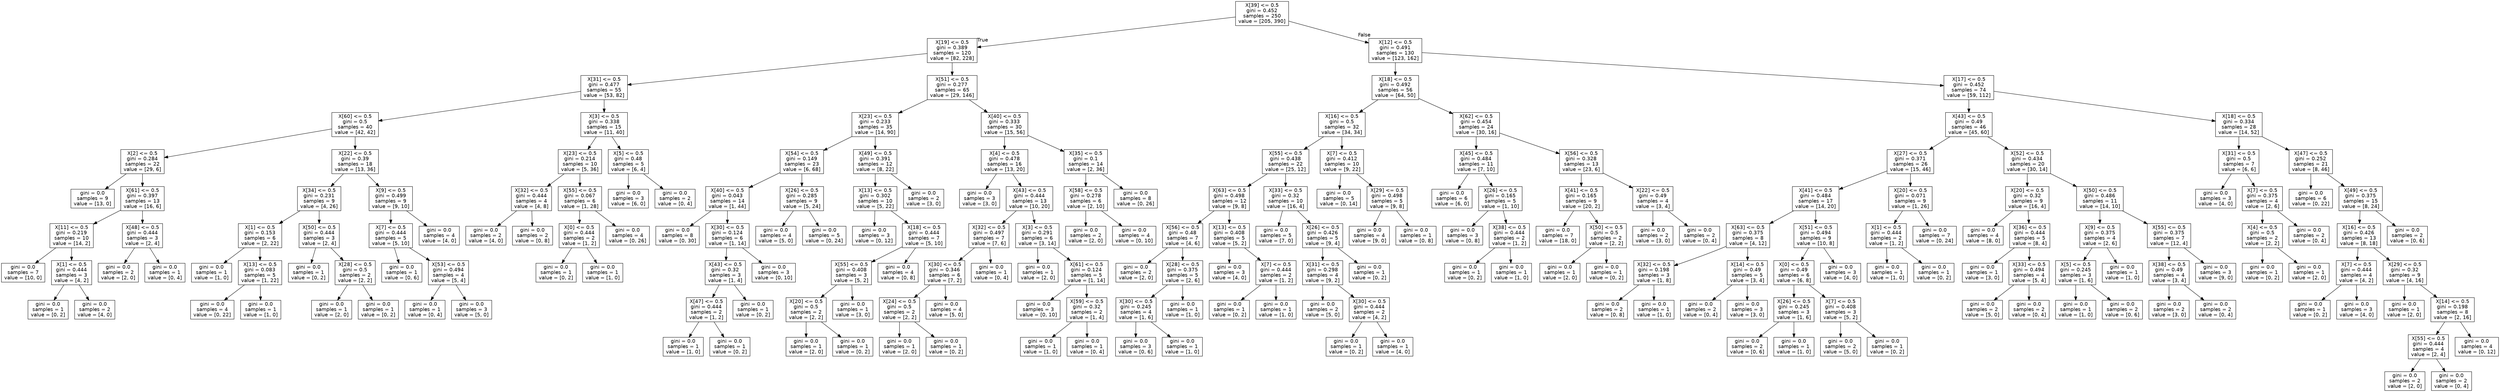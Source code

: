 digraph Tree {
node [shape=box, fontname="helvetica"] ;
edge [fontname="helvetica"] ;
0 [label="X[39] <= 0.5\ngini = 0.452\nsamples = 250\nvalue = [205, 390]"] ;
1 [label="X[19] <= 0.5\ngini = 0.389\nsamples = 120\nvalue = [82, 228]"] ;
0 -> 1 [labeldistance=2.5, labelangle=45, headlabel="True"] ;
2 [label="X[31] <= 0.5\ngini = 0.477\nsamples = 55\nvalue = [53, 82]"] ;
1 -> 2 ;
3 [label="X[60] <= 0.5\ngini = 0.5\nsamples = 40\nvalue = [42, 42]"] ;
2 -> 3 ;
4 [label="X[2] <= 0.5\ngini = 0.284\nsamples = 22\nvalue = [29, 6]"] ;
3 -> 4 ;
5 [label="gini = 0.0\nsamples = 9\nvalue = [13, 0]"] ;
4 -> 5 ;
6 [label="X[61] <= 0.5\ngini = 0.397\nsamples = 13\nvalue = [16, 6]"] ;
4 -> 6 ;
7 [label="X[11] <= 0.5\ngini = 0.219\nsamples = 10\nvalue = [14, 2]"] ;
6 -> 7 ;
8 [label="gini = 0.0\nsamples = 7\nvalue = [10, 0]"] ;
7 -> 8 ;
9 [label="X[1] <= 0.5\ngini = 0.444\nsamples = 3\nvalue = [4, 2]"] ;
7 -> 9 ;
10 [label="gini = 0.0\nsamples = 1\nvalue = [0, 2]"] ;
9 -> 10 ;
11 [label="gini = 0.0\nsamples = 2\nvalue = [4, 0]"] ;
9 -> 11 ;
12 [label="X[48] <= 0.5\ngini = 0.444\nsamples = 3\nvalue = [2, 4]"] ;
6 -> 12 ;
13 [label="gini = 0.0\nsamples = 2\nvalue = [2, 0]"] ;
12 -> 13 ;
14 [label="gini = 0.0\nsamples = 1\nvalue = [0, 4]"] ;
12 -> 14 ;
15 [label="X[22] <= 0.5\ngini = 0.39\nsamples = 18\nvalue = [13, 36]"] ;
3 -> 15 ;
16 [label="X[34] <= 0.5\ngini = 0.231\nsamples = 9\nvalue = [4, 26]"] ;
15 -> 16 ;
17 [label="X[1] <= 0.5\ngini = 0.153\nsamples = 6\nvalue = [2, 22]"] ;
16 -> 17 ;
18 [label="gini = 0.0\nsamples = 1\nvalue = [1, 0]"] ;
17 -> 18 ;
19 [label="X[13] <= 0.5\ngini = 0.083\nsamples = 5\nvalue = [1, 22]"] ;
17 -> 19 ;
20 [label="gini = 0.0\nsamples = 4\nvalue = [0, 22]"] ;
19 -> 20 ;
21 [label="gini = 0.0\nsamples = 1\nvalue = [1, 0]"] ;
19 -> 21 ;
22 [label="X[50] <= 0.5\ngini = 0.444\nsamples = 3\nvalue = [2, 4]"] ;
16 -> 22 ;
23 [label="gini = 0.0\nsamples = 1\nvalue = [0, 2]"] ;
22 -> 23 ;
24 [label="X[28] <= 0.5\ngini = 0.5\nsamples = 2\nvalue = [2, 2]"] ;
22 -> 24 ;
25 [label="gini = 0.0\nsamples = 1\nvalue = [2, 0]"] ;
24 -> 25 ;
26 [label="gini = 0.0\nsamples = 1\nvalue = [0, 2]"] ;
24 -> 26 ;
27 [label="X[9] <= 0.5\ngini = 0.499\nsamples = 9\nvalue = [9, 10]"] ;
15 -> 27 ;
28 [label="X[7] <= 0.5\ngini = 0.444\nsamples = 5\nvalue = [5, 10]"] ;
27 -> 28 ;
29 [label="gini = 0.0\nsamples = 1\nvalue = [0, 6]"] ;
28 -> 29 ;
30 [label="X[53] <= 0.5\ngini = 0.494\nsamples = 4\nvalue = [5, 4]"] ;
28 -> 30 ;
31 [label="gini = 0.0\nsamples = 1\nvalue = [0, 4]"] ;
30 -> 31 ;
32 [label="gini = 0.0\nsamples = 3\nvalue = [5, 0]"] ;
30 -> 32 ;
33 [label="gini = 0.0\nsamples = 4\nvalue = [4, 0]"] ;
27 -> 33 ;
34 [label="X[3] <= 0.5\ngini = 0.338\nsamples = 15\nvalue = [11, 40]"] ;
2 -> 34 ;
35 [label="X[23] <= 0.5\ngini = 0.214\nsamples = 10\nvalue = [5, 36]"] ;
34 -> 35 ;
36 [label="X[32] <= 0.5\ngini = 0.444\nsamples = 4\nvalue = [4, 8]"] ;
35 -> 36 ;
37 [label="gini = 0.0\nsamples = 2\nvalue = [4, 0]"] ;
36 -> 37 ;
38 [label="gini = 0.0\nsamples = 2\nvalue = [0, 8]"] ;
36 -> 38 ;
39 [label="X[55] <= 0.5\ngini = 0.067\nsamples = 6\nvalue = [1, 28]"] ;
35 -> 39 ;
40 [label="X[0] <= 0.5\ngini = 0.444\nsamples = 2\nvalue = [1, 2]"] ;
39 -> 40 ;
41 [label="gini = 0.0\nsamples = 1\nvalue = [0, 2]"] ;
40 -> 41 ;
42 [label="gini = 0.0\nsamples = 1\nvalue = [1, 0]"] ;
40 -> 42 ;
43 [label="gini = 0.0\nsamples = 4\nvalue = [0, 26]"] ;
39 -> 43 ;
44 [label="X[5] <= 0.5\ngini = 0.48\nsamples = 5\nvalue = [6, 4]"] ;
34 -> 44 ;
45 [label="gini = 0.0\nsamples = 3\nvalue = [6, 0]"] ;
44 -> 45 ;
46 [label="gini = 0.0\nsamples = 2\nvalue = [0, 4]"] ;
44 -> 46 ;
47 [label="X[51] <= 0.5\ngini = 0.277\nsamples = 65\nvalue = [29, 146]"] ;
1 -> 47 ;
48 [label="X[23] <= 0.5\ngini = 0.233\nsamples = 35\nvalue = [14, 90]"] ;
47 -> 48 ;
49 [label="X[54] <= 0.5\ngini = 0.149\nsamples = 23\nvalue = [6, 68]"] ;
48 -> 49 ;
50 [label="X[40] <= 0.5\ngini = 0.043\nsamples = 14\nvalue = [1, 44]"] ;
49 -> 50 ;
51 [label="gini = 0.0\nsamples = 8\nvalue = [0, 30]"] ;
50 -> 51 ;
52 [label="X[30] <= 0.5\ngini = 0.124\nsamples = 6\nvalue = [1, 14]"] ;
50 -> 52 ;
53 [label="X[43] <= 0.5\ngini = 0.32\nsamples = 3\nvalue = [1, 4]"] ;
52 -> 53 ;
54 [label="X[47] <= 0.5\ngini = 0.444\nsamples = 2\nvalue = [1, 2]"] ;
53 -> 54 ;
55 [label="gini = 0.0\nsamples = 1\nvalue = [1, 0]"] ;
54 -> 55 ;
56 [label="gini = 0.0\nsamples = 1\nvalue = [0, 2]"] ;
54 -> 56 ;
57 [label="gini = 0.0\nsamples = 1\nvalue = [0, 2]"] ;
53 -> 57 ;
58 [label="gini = 0.0\nsamples = 3\nvalue = [0, 10]"] ;
52 -> 58 ;
59 [label="X[26] <= 0.5\ngini = 0.285\nsamples = 9\nvalue = [5, 24]"] ;
49 -> 59 ;
60 [label="gini = 0.0\nsamples = 4\nvalue = [5, 0]"] ;
59 -> 60 ;
61 [label="gini = 0.0\nsamples = 5\nvalue = [0, 24]"] ;
59 -> 61 ;
62 [label="X[49] <= 0.5\ngini = 0.391\nsamples = 12\nvalue = [8, 22]"] ;
48 -> 62 ;
63 [label="X[13] <= 0.5\ngini = 0.302\nsamples = 10\nvalue = [5, 22]"] ;
62 -> 63 ;
64 [label="gini = 0.0\nsamples = 3\nvalue = [0, 12]"] ;
63 -> 64 ;
65 [label="X[18] <= 0.5\ngini = 0.444\nsamples = 7\nvalue = [5, 10]"] ;
63 -> 65 ;
66 [label="X[55] <= 0.5\ngini = 0.408\nsamples = 3\nvalue = [5, 2]"] ;
65 -> 66 ;
67 [label="X[20] <= 0.5\ngini = 0.5\nsamples = 2\nvalue = [2, 2]"] ;
66 -> 67 ;
68 [label="gini = 0.0\nsamples = 1\nvalue = [2, 0]"] ;
67 -> 68 ;
69 [label="gini = 0.0\nsamples = 1\nvalue = [0, 2]"] ;
67 -> 69 ;
70 [label="gini = 0.0\nsamples = 1\nvalue = [3, 0]"] ;
66 -> 70 ;
71 [label="gini = 0.0\nsamples = 4\nvalue = [0, 8]"] ;
65 -> 71 ;
72 [label="gini = 0.0\nsamples = 2\nvalue = [3, 0]"] ;
62 -> 72 ;
73 [label="X[40] <= 0.5\ngini = 0.333\nsamples = 30\nvalue = [15, 56]"] ;
47 -> 73 ;
74 [label="X[4] <= 0.5\ngini = 0.478\nsamples = 16\nvalue = [13, 20]"] ;
73 -> 74 ;
75 [label="gini = 0.0\nsamples = 3\nvalue = [3, 0]"] ;
74 -> 75 ;
76 [label="X[43] <= 0.5\ngini = 0.444\nsamples = 13\nvalue = [10, 20]"] ;
74 -> 76 ;
77 [label="X[32] <= 0.5\ngini = 0.497\nsamples = 7\nvalue = [7, 6]"] ;
76 -> 77 ;
78 [label="X[30] <= 0.5\ngini = 0.346\nsamples = 6\nvalue = [7, 2]"] ;
77 -> 78 ;
79 [label="X[24] <= 0.5\ngini = 0.5\nsamples = 2\nvalue = [2, 2]"] ;
78 -> 79 ;
80 [label="gini = 0.0\nsamples = 1\nvalue = [2, 0]"] ;
79 -> 80 ;
81 [label="gini = 0.0\nsamples = 1\nvalue = [0, 2]"] ;
79 -> 81 ;
82 [label="gini = 0.0\nsamples = 4\nvalue = [5, 0]"] ;
78 -> 82 ;
83 [label="gini = 0.0\nsamples = 1\nvalue = [0, 4]"] ;
77 -> 83 ;
84 [label="X[3] <= 0.5\ngini = 0.291\nsamples = 6\nvalue = [3, 14]"] ;
76 -> 84 ;
85 [label="gini = 0.0\nsamples = 1\nvalue = [2, 0]"] ;
84 -> 85 ;
86 [label="X[61] <= 0.5\ngini = 0.124\nsamples = 5\nvalue = [1, 14]"] ;
84 -> 86 ;
87 [label="gini = 0.0\nsamples = 3\nvalue = [0, 10]"] ;
86 -> 87 ;
88 [label="X[59] <= 0.5\ngini = 0.32\nsamples = 2\nvalue = [1, 4]"] ;
86 -> 88 ;
89 [label="gini = 0.0\nsamples = 1\nvalue = [1, 0]"] ;
88 -> 89 ;
90 [label="gini = 0.0\nsamples = 1\nvalue = [0, 4]"] ;
88 -> 90 ;
91 [label="X[35] <= 0.5\ngini = 0.1\nsamples = 14\nvalue = [2, 36]"] ;
73 -> 91 ;
92 [label="X[58] <= 0.5\ngini = 0.278\nsamples = 6\nvalue = [2, 10]"] ;
91 -> 92 ;
93 [label="gini = 0.0\nsamples = 2\nvalue = [2, 0]"] ;
92 -> 93 ;
94 [label="gini = 0.0\nsamples = 4\nvalue = [0, 10]"] ;
92 -> 94 ;
95 [label="gini = 0.0\nsamples = 8\nvalue = [0, 26]"] ;
91 -> 95 ;
96 [label="X[12] <= 0.5\ngini = 0.491\nsamples = 130\nvalue = [123, 162]"] ;
0 -> 96 [labeldistance=2.5, labelangle=-45, headlabel="False"] ;
97 [label="X[18] <= 0.5\ngini = 0.492\nsamples = 56\nvalue = [64, 50]"] ;
96 -> 97 ;
98 [label="X[16] <= 0.5\ngini = 0.5\nsamples = 32\nvalue = [34, 34]"] ;
97 -> 98 ;
99 [label="X[55] <= 0.5\ngini = 0.438\nsamples = 22\nvalue = [25, 12]"] ;
98 -> 99 ;
100 [label="X[63] <= 0.5\ngini = 0.498\nsamples = 12\nvalue = [9, 8]"] ;
99 -> 100 ;
101 [label="X[56] <= 0.5\ngini = 0.48\nsamples = 7\nvalue = [4, 6]"] ;
100 -> 101 ;
102 [label="gini = 0.0\nsamples = 2\nvalue = [2, 0]"] ;
101 -> 102 ;
103 [label="X[28] <= 0.5\ngini = 0.375\nsamples = 5\nvalue = [2, 6]"] ;
101 -> 103 ;
104 [label="X[30] <= 0.5\ngini = 0.245\nsamples = 4\nvalue = [1, 6]"] ;
103 -> 104 ;
105 [label="gini = 0.0\nsamples = 3\nvalue = [0, 6]"] ;
104 -> 105 ;
106 [label="gini = 0.0\nsamples = 1\nvalue = [1, 0]"] ;
104 -> 106 ;
107 [label="gini = 0.0\nsamples = 1\nvalue = [1, 0]"] ;
103 -> 107 ;
108 [label="X[13] <= 0.5\ngini = 0.408\nsamples = 5\nvalue = [5, 2]"] ;
100 -> 108 ;
109 [label="gini = 0.0\nsamples = 3\nvalue = [4, 0]"] ;
108 -> 109 ;
110 [label="X[7] <= 0.5\ngini = 0.444\nsamples = 2\nvalue = [1, 2]"] ;
108 -> 110 ;
111 [label="gini = 0.0\nsamples = 1\nvalue = [0, 2]"] ;
110 -> 111 ;
112 [label="gini = 0.0\nsamples = 1\nvalue = [1, 0]"] ;
110 -> 112 ;
113 [label="X[33] <= 0.5\ngini = 0.32\nsamples = 10\nvalue = [16, 4]"] ;
99 -> 113 ;
114 [label="gini = 0.0\nsamples = 5\nvalue = [7, 0]"] ;
113 -> 114 ;
115 [label="X[26] <= 0.5\ngini = 0.426\nsamples = 5\nvalue = [9, 4]"] ;
113 -> 115 ;
116 [label="X[31] <= 0.5\ngini = 0.298\nsamples = 4\nvalue = [9, 2]"] ;
115 -> 116 ;
117 [label="gini = 0.0\nsamples = 2\nvalue = [5, 0]"] ;
116 -> 117 ;
118 [label="X[30] <= 0.5\ngini = 0.444\nsamples = 2\nvalue = [4, 2]"] ;
116 -> 118 ;
119 [label="gini = 0.0\nsamples = 1\nvalue = [0, 2]"] ;
118 -> 119 ;
120 [label="gini = 0.0\nsamples = 1\nvalue = [4, 0]"] ;
118 -> 120 ;
121 [label="gini = 0.0\nsamples = 1\nvalue = [0, 2]"] ;
115 -> 121 ;
122 [label="X[7] <= 0.5\ngini = 0.412\nsamples = 10\nvalue = [9, 22]"] ;
98 -> 122 ;
123 [label="gini = 0.0\nsamples = 5\nvalue = [0, 14]"] ;
122 -> 123 ;
124 [label="X[29] <= 0.5\ngini = 0.498\nsamples = 5\nvalue = [9, 8]"] ;
122 -> 124 ;
125 [label="gini = 0.0\nsamples = 4\nvalue = [9, 0]"] ;
124 -> 125 ;
126 [label="gini = 0.0\nsamples = 1\nvalue = [0, 8]"] ;
124 -> 126 ;
127 [label="X[62] <= 0.5\ngini = 0.454\nsamples = 24\nvalue = [30, 16]"] ;
97 -> 127 ;
128 [label="X[45] <= 0.5\ngini = 0.484\nsamples = 11\nvalue = [7, 10]"] ;
127 -> 128 ;
129 [label="gini = 0.0\nsamples = 6\nvalue = [6, 0]"] ;
128 -> 129 ;
130 [label="X[26] <= 0.5\ngini = 0.165\nsamples = 5\nvalue = [1, 10]"] ;
128 -> 130 ;
131 [label="gini = 0.0\nsamples = 3\nvalue = [0, 8]"] ;
130 -> 131 ;
132 [label="X[38] <= 0.5\ngini = 0.444\nsamples = 2\nvalue = [1, 2]"] ;
130 -> 132 ;
133 [label="gini = 0.0\nsamples = 1\nvalue = [0, 2]"] ;
132 -> 133 ;
134 [label="gini = 0.0\nsamples = 1\nvalue = [1, 0]"] ;
132 -> 134 ;
135 [label="X[56] <= 0.5\ngini = 0.328\nsamples = 13\nvalue = [23, 6]"] ;
127 -> 135 ;
136 [label="X[41] <= 0.5\ngini = 0.165\nsamples = 9\nvalue = [20, 2]"] ;
135 -> 136 ;
137 [label="gini = 0.0\nsamples = 7\nvalue = [18, 0]"] ;
136 -> 137 ;
138 [label="X[50] <= 0.5\ngini = 0.5\nsamples = 2\nvalue = [2, 2]"] ;
136 -> 138 ;
139 [label="gini = 0.0\nsamples = 1\nvalue = [2, 0]"] ;
138 -> 139 ;
140 [label="gini = 0.0\nsamples = 1\nvalue = [0, 2]"] ;
138 -> 140 ;
141 [label="X[22] <= 0.5\ngini = 0.49\nsamples = 4\nvalue = [3, 4]"] ;
135 -> 141 ;
142 [label="gini = 0.0\nsamples = 2\nvalue = [3, 0]"] ;
141 -> 142 ;
143 [label="gini = 0.0\nsamples = 2\nvalue = [0, 4]"] ;
141 -> 143 ;
144 [label="X[17] <= 0.5\ngini = 0.452\nsamples = 74\nvalue = [59, 112]"] ;
96 -> 144 ;
145 [label="X[43] <= 0.5\ngini = 0.49\nsamples = 46\nvalue = [45, 60]"] ;
144 -> 145 ;
146 [label="X[27] <= 0.5\ngini = 0.371\nsamples = 26\nvalue = [15, 46]"] ;
145 -> 146 ;
147 [label="X[41] <= 0.5\ngini = 0.484\nsamples = 17\nvalue = [14, 20]"] ;
146 -> 147 ;
148 [label="X[63] <= 0.5\ngini = 0.375\nsamples = 8\nvalue = [4, 12]"] ;
147 -> 148 ;
149 [label="X[32] <= 0.5\ngini = 0.198\nsamples = 3\nvalue = [1, 8]"] ;
148 -> 149 ;
150 [label="gini = 0.0\nsamples = 2\nvalue = [0, 8]"] ;
149 -> 150 ;
151 [label="gini = 0.0\nsamples = 1\nvalue = [1, 0]"] ;
149 -> 151 ;
152 [label="X[14] <= 0.5\ngini = 0.49\nsamples = 5\nvalue = [3, 4]"] ;
148 -> 152 ;
153 [label="gini = 0.0\nsamples = 2\nvalue = [0, 4]"] ;
152 -> 153 ;
154 [label="gini = 0.0\nsamples = 3\nvalue = [3, 0]"] ;
152 -> 154 ;
155 [label="X[51] <= 0.5\ngini = 0.494\nsamples = 9\nvalue = [10, 8]"] ;
147 -> 155 ;
156 [label="X[0] <= 0.5\ngini = 0.49\nsamples = 6\nvalue = [6, 8]"] ;
155 -> 156 ;
157 [label="X[26] <= 0.5\ngini = 0.245\nsamples = 3\nvalue = [1, 6]"] ;
156 -> 157 ;
158 [label="gini = 0.0\nsamples = 2\nvalue = [0, 6]"] ;
157 -> 158 ;
159 [label="gini = 0.0\nsamples = 1\nvalue = [1, 0]"] ;
157 -> 159 ;
160 [label="X[7] <= 0.5\ngini = 0.408\nsamples = 3\nvalue = [5, 2]"] ;
156 -> 160 ;
161 [label="gini = 0.0\nsamples = 2\nvalue = [5, 0]"] ;
160 -> 161 ;
162 [label="gini = 0.0\nsamples = 1\nvalue = [0, 2]"] ;
160 -> 162 ;
163 [label="gini = 0.0\nsamples = 3\nvalue = [4, 0]"] ;
155 -> 163 ;
164 [label="X[20] <= 0.5\ngini = 0.071\nsamples = 9\nvalue = [1, 26]"] ;
146 -> 164 ;
165 [label="X[1] <= 0.5\ngini = 0.444\nsamples = 2\nvalue = [1, 2]"] ;
164 -> 165 ;
166 [label="gini = 0.0\nsamples = 1\nvalue = [1, 0]"] ;
165 -> 166 ;
167 [label="gini = 0.0\nsamples = 1\nvalue = [0, 2]"] ;
165 -> 167 ;
168 [label="gini = 0.0\nsamples = 7\nvalue = [0, 24]"] ;
164 -> 168 ;
169 [label="X[52] <= 0.5\ngini = 0.434\nsamples = 20\nvalue = [30, 14]"] ;
145 -> 169 ;
170 [label="X[20] <= 0.5\ngini = 0.32\nsamples = 9\nvalue = [16, 4]"] ;
169 -> 170 ;
171 [label="gini = 0.0\nsamples = 4\nvalue = [8, 0]"] ;
170 -> 171 ;
172 [label="X[36] <= 0.5\ngini = 0.444\nsamples = 5\nvalue = [8, 4]"] ;
170 -> 172 ;
173 [label="gini = 0.0\nsamples = 1\nvalue = [3, 0]"] ;
172 -> 173 ;
174 [label="X[33] <= 0.5\ngini = 0.494\nsamples = 4\nvalue = [5, 4]"] ;
172 -> 174 ;
175 [label="gini = 0.0\nsamples = 2\nvalue = [5, 0]"] ;
174 -> 175 ;
176 [label="gini = 0.0\nsamples = 2\nvalue = [0, 4]"] ;
174 -> 176 ;
177 [label="X[50] <= 0.5\ngini = 0.486\nsamples = 11\nvalue = [14, 10]"] ;
169 -> 177 ;
178 [label="X[9] <= 0.5\ngini = 0.375\nsamples = 4\nvalue = [2, 6]"] ;
177 -> 178 ;
179 [label="X[5] <= 0.5\ngini = 0.245\nsamples = 3\nvalue = [1, 6]"] ;
178 -> 179 ;
180 [label="gini = 0.0\nsamples = 1\nvalue = [1, 0]"] ;
179 -> 180 ;
181 [label="gini = 0.0\nsamples = 2\nvalue = [0, 6]"] ;
179 -> 181 ;
182 [label="gini = 0.0\nsamples = 1\nvalue = [1, 0]"] ;
178 -> 182 ;
183 [label="X[55] <= 0.5\ngini = 0.375\nsamples = 7\nvalue = [12, 4]"] ;
177 -> 183 ;
184 [label="X[38] <= 0.5\ngini = 0.49\nsamples = 4\nvalue = [3, 4]"] ;
183 -> 184 ;
185 [label="gini = 0.0\nsamples = 2\nvalue = [3, 0]"] ;
184 -> 185 ;
186 [label="gini = 0.0\nsamples = 2\nvalue = [0, 4]"] ;
184 -> 186 ;
187 [label="gini = 0.0\nsamples = 3\nvalue = [9, 0]"] ;
183 -> 187 ;
188 [label="X[18] <= 0.5\ngini = 0.334\nsamples = 28\nvalue = [14, 52]"] ;
144 -> 188 ;
189 [label="X[31] <= 0.5\ngini = 0.5\nsamples = 7\nvalue = [6, 6]"] ;
188 -> 189 ;
190 [label="gini = 0.0\nsamples = 3\nvalue = [4, 0]"] ;
189 -> 190 ;
191 [label="X[7] <= 0.5\ngini = 0.375\nsamples = 4\nvalue = [2, 6]"] ;
189 -> 191 ;
192 [label="X[4] <= 0.5\ngini = 0.5\nsamples = 2\nvalue = [2, 2]"] ;
191 -> 192 ;
193 [label="gini = 0.0\nsamples = 1\nvalue = [0, 2]"] ;
192 -> 193 ;
194 [label="gini = 0.0\nsamples = 1\nvalue = [2, 0]"] ;
192 -> 194 ;
195 [label="gini = 0.0\nsamples = 2\nvalue = [0, 4]"] ;
191 -> 195 ;
196 [label="X[47] <= 0.5\ngini = 0.252\nsamples = 21\nvalue = [8, 46]"] ;
188 -> 196 ;
197 [label="gini = 0.0\nsamples = 6\nvalue = [0, 22]"] ;
196 -> 197 ;
198 [label="X[49] <= 0.5\ngini = 0.375\nsamples = 15\nvalue = [8, 24]"] ;
196 -> 198 ;
199 [label="X[16] <= 0.5\ngini = 0.426\nsamples = 13\nvalue = [8, 18]"] ;
198 -> 199 ;
200 [label="X[7] <= 0.5\ngini = 0.444\nsamples = 4\nvalue = [4, 2]"] ;
199 -> 200 ;
201 [label="gini = 0.0\nsamples = 1\nvalue = [0, 2]"] ;
200 -> 201 ;
202 [label="gini = 0.0\nsamples = 3\nvalue = [4, 0]"] ;
200 -> 202 ;
203 [label="X[29] <= 0.5\ngini = 0.32\nsamples = 9\nvalue = [4, 16]"] ;
199 -> 203 ;
204 [label="gini = 0.0\nsamples = 1\nvalue = [2, 0]"] ;
203 -> 204 ;
205 [label="X[14] <= 0.5\ngini = 0.198\nsamples = 8\nvalue = [2, 16]"] ;
203 -> 205 ;
206 [label="X[55] <= 0.5\ngini = 0.444\nsamples = 4\nvalue = [2, 4]"] ;
205 -> 206 ;
207 [label="gini = 0.0\nsamples = 2\nvalue = [2, 0]"] ;
206 -> 207 ;
208 [label="gini = 0.0\nsamples = 2\nvalue = [0, 4]"] ;
206 -> 208 ;
209 [label="gini = 0.0\nsamples = 4\nvalue = [0, 12]"] ;
205 -> 209 ;
210 [label="gini = 0.0\nsamples = 2\nvalue = [0, 6]"] ;
198 -> 210 ;
}
